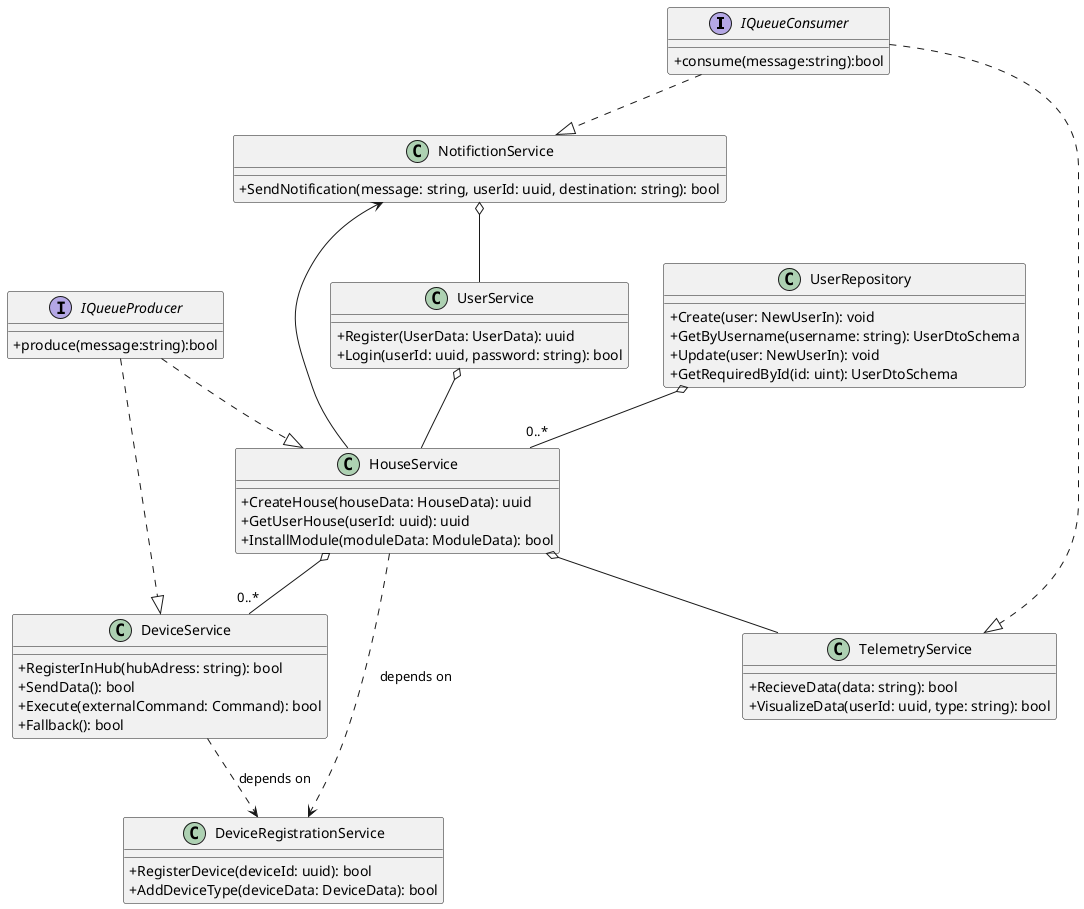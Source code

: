 @startuml

skinparam classAttributeIconSize 0

interface IQueueConsumer{
    +consume(message:string):bool
}
interface IQueueProducer{
    +produce(message:string):bool
}

class UserService {
    + Register(UserData: UserData): uuid
    + Login(userId: uuid, password: string): bool
}

class HouseService {
    + CreateHouse(houseData: HouseData): uuid
    + GetUserHouse(userId: uuid): uuid
    + InstallModule(moduleData: ModuleData): bool
}

class DeviceService {
    + RegisterInHub(hubAdress: string): bool
    + SendData(): bool
    + Execute(externalCommand: Command): bool
    + Fallback(): bool
}

class NotifictionService {
    + SendNotification(message: string, userId: uuid, destination: string): bool
}

class DeviceRegistrationService {
    + RegisterDevice(deviceId: uuid): bool
    + AddDeviceType(deviceData: DeviceData): bool
}

class UserRepository {
  + Create(user: NewUserIn): void
  + GetByUsername(username: string): UserDtoSchema
  + Update(user: NewUserIn): void
  + GetRequiredById(id: uint): UserDtoSchema
}

class TelemetryService {
    + RecieveData(data: string): bool
    + VisualizeData(userId: uuid, type: string): bool
}

IQueueConsumer ..|> TelemetryService
IQueueConsumer ..|> NotifictionService


IQueueProducer ..|> DeviceService
IQueueProducer ..|> HouseService

HouseService o-- "0..*" DeviceService
UserService o-- HouseService

DeviceService ..> DeviceRegistrationService: depends on
HouseService ..> DeviceRegistrationService: depends on

UserRepository o-- "0..*" HouseService
HouseService --> NotifictionService
NotifictionService o-- UserService

HouseService o-- TelemetryService

@enduml